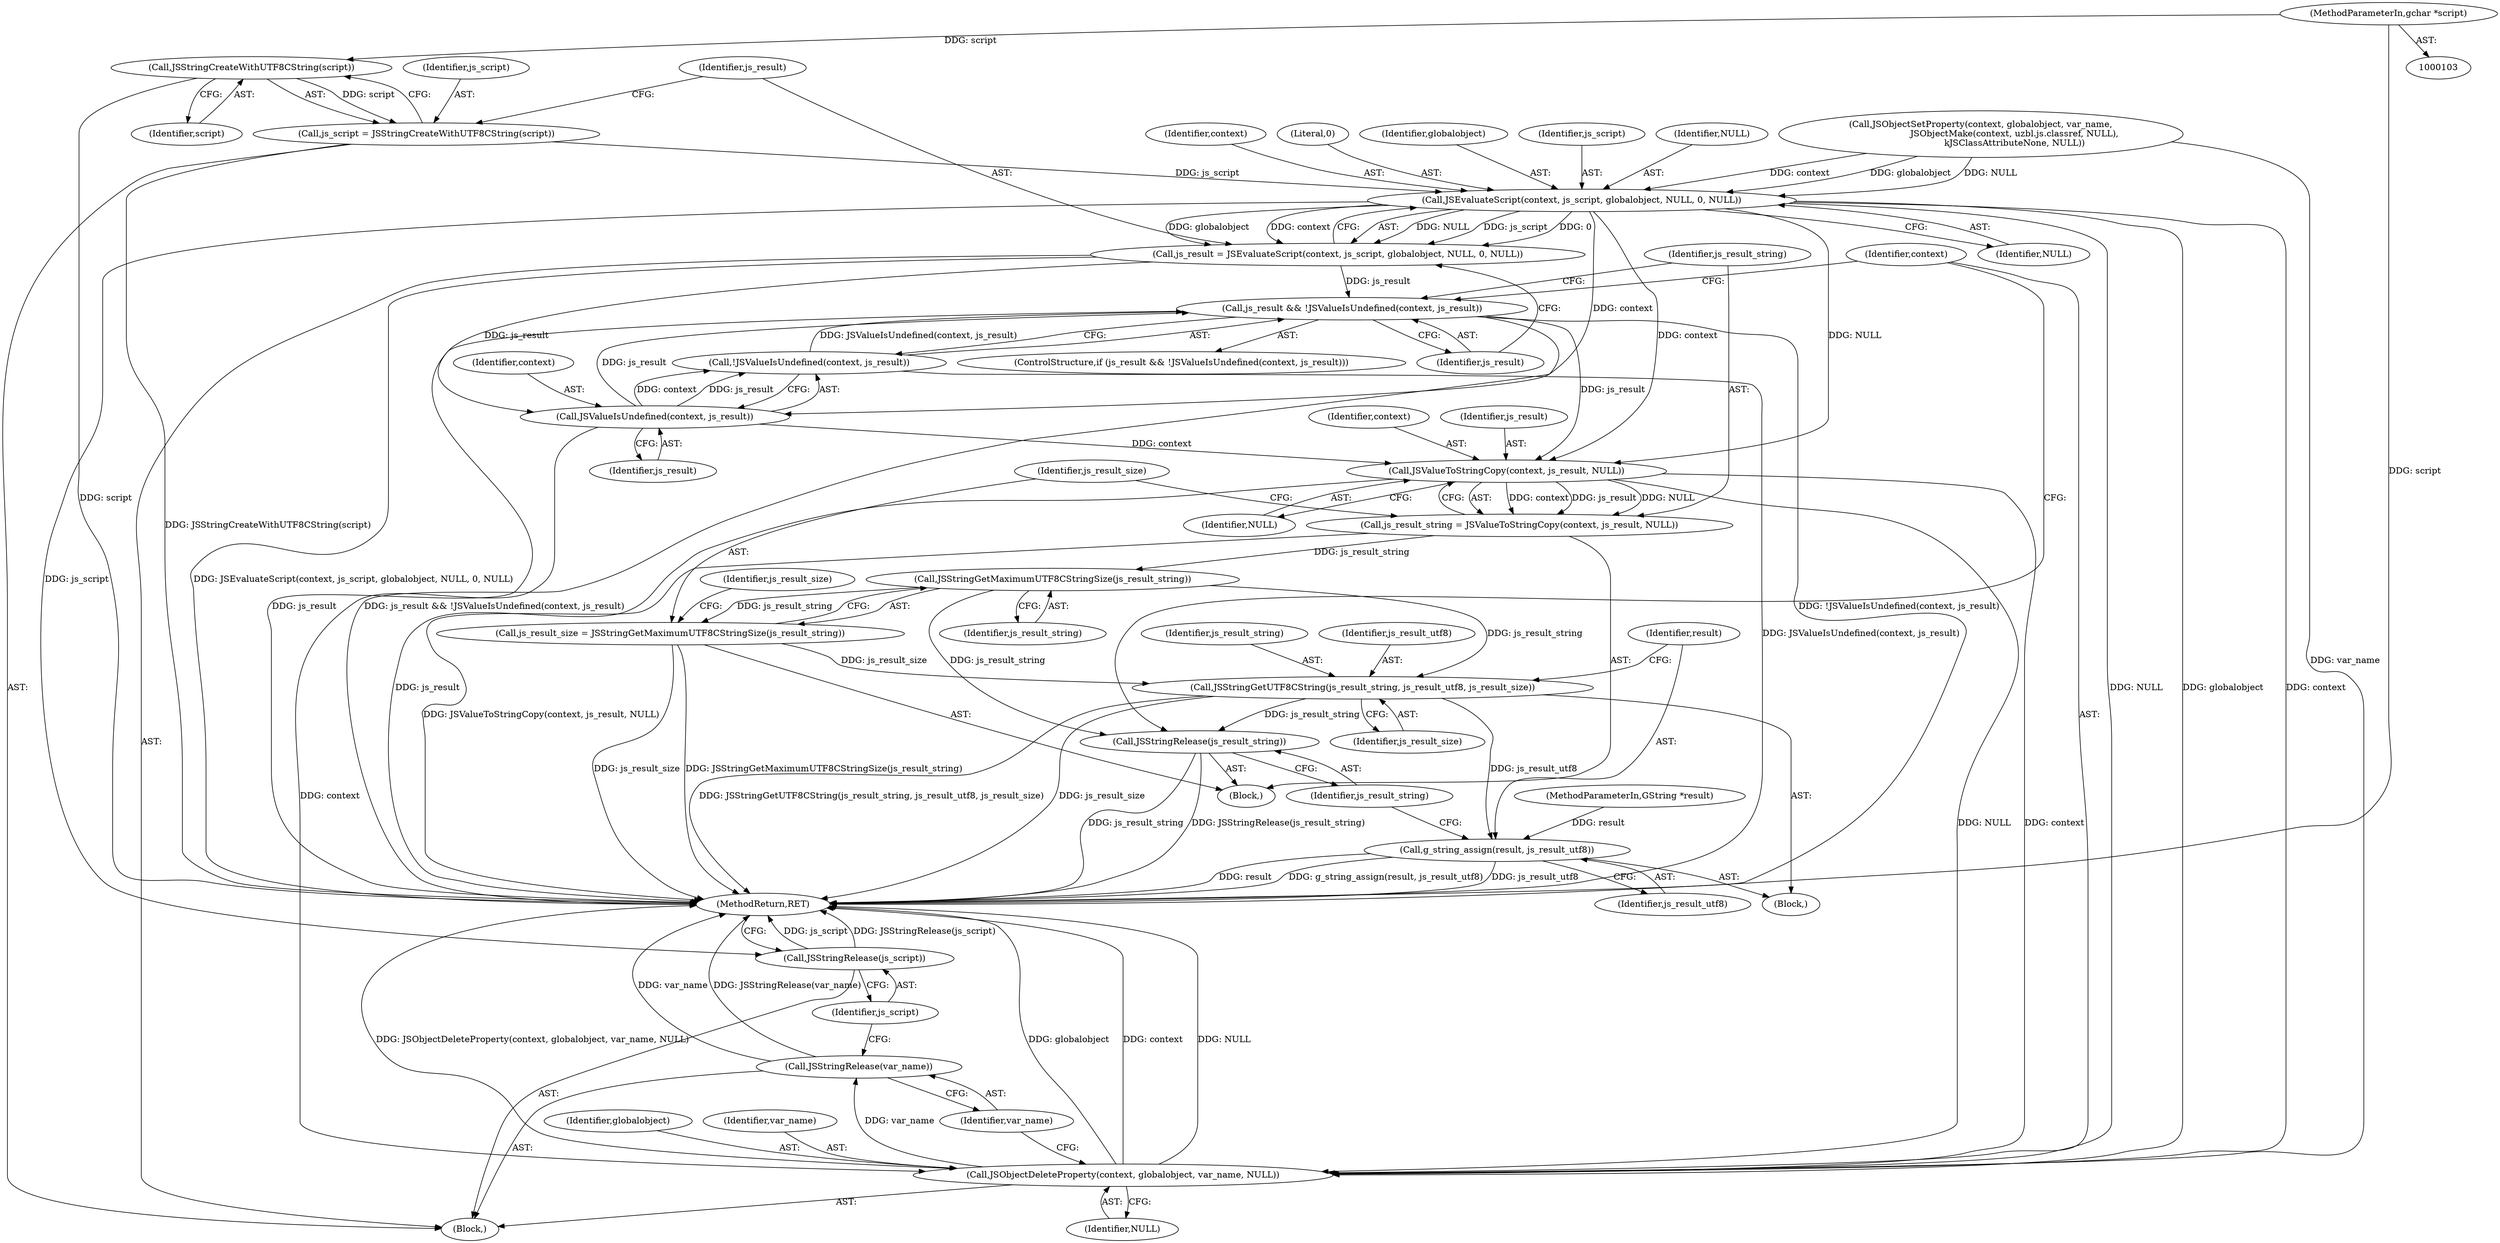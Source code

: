 digraph "1_uzbl_1958b52d41cba96956dc1995660de49525ed1047_0@pointer" {
"1000105" [label="(MethodParameterIn,gchar *script)"];
"1000150" [label="(Call,JSStringCreateWithUTF8CString(script))"];
"1000148" [label="(Call,js_script = JSStringCreateWithUTF8CString(script))"];
"1000154" [label="(Call,JSEvaluateScript(context, js_script, globalobject, NULL, 0, NULL))"];
"1000152" [label="(Call,js_result = JSEvaluateScript(context, js_script, globalobject, NULL, 0, NULL))"];
"1000162" [label="(Call,js_result && !JSValueIsUndefined(context, js_result))"];
"1000171" [label="(Call,JSValueToStringCopy(context, js_result, NULL))"];
"1000169" [label="(Call,js_result_string = JSValueToStringCopy(context, js_result, NULL))"];
"1000177" [label="(Call,JSStringGetMaximumUTF8CStringSize(js_result_string))"];
"1000175" [label="(Call,js_result_size = JSStringGetMaximumUTF8CStringSize(js_result_string))"];
"1000183" [label="(Call,JSStringGetUTF8CString(js_result_string, js_result_utf8, js_result_size))"];
"1000187" [label="(Call,g_string_assign(result, js_result_utf8))"];
"1000190" [label="(Call,JSStringRelease(js_result_string))"];
"1000192" [label="(Call,JSObjectDeleteProperty(context, globalobject, var_name, NULL))"];
"1000197" [label="(Call,JSStringRelease(var_name))"];
"1000165" [label="(Call,JSValueIsUndefined(context, js_result))"];
"1000164" [label="(Call,!JSValueIsUndefined(context, js_result))"];
"1000199" [label="(Call,JSStringRelease(js_script))"];
"1000173" [label="(Identifier,js_result)"];
"1000190" [label="(Call,JSStringRelease(js_result_string))"];
"1000161" [label="(ControlStructure,if (js_result && !JSValueIsUndefined(context, js_result)))"];
"1000177" [label="(Call,JSStringGetMaximumUTF8CStringSize(js_result_string))"];
"1000194" [label="(Identifier,globalobject)"];
"1000192" [label="(Call,JSObjectDeleteProperty(context, globalobject, var_name, NULL))"];
"1000156" [label="(Identifier,js_script)"];
"1000168" [label="(Block,)"];
"1000150" [label="(Call,JSStringCreateWithUTF8CString(script))"];
"1000200" [label="(Identifier,js_script)"];
"1000134" [label="(Call,JSObjectSetProperty(context, globalobject, var_name,\n                        JSObjectMake(context, uzbl.js.classref, NULL),\n                        kJSClassAttributeNone, NULL))"];
"1000186" [label="(Identifier,js_result_size)"];
"1000184" [label="(Identifier,js_result_string)"];
"1000195" [label="(Identifier,var_name)"];
"1000152" [label="(Call,js_result = JSEvaluateScript(context, js_script, globalobject, NULL, 0, NULL))"];
"1000155" [label="(Identifier,context)"];
"1000166" [label="(Identifier,context)"];
"1000164" [label="(Call,!JSValueIsUndefined(context, js_result))"];
"1000174" [label="(Identifier,NULL)"];
"1000159" [label="(Literal,0)"];
"1000191" [label="(Identifier,js_result_string)"];
"1000198" [label="(Identifier,var_name)"];
"1000105" [label="(MethodParameterIn,gchar *script)"];
"1000162" [label="(Call,js_result && !JSValueIsUndefined(context, js_result))"];
"1000187" [label="(Call,g_string_assign(result, js_result_utf8))"];
"1000171" [label="(Call,JSValueToStringCopy(context, js_result, NULL))"];
"1000157" [label="(Identifier,globalobject)"];
"1000183" [label="(Call,JSStringGetUTF8CString(js_result_string, js_result_utf8, js_result_size))"];
"1000197" [label="(Call,JSStringRelease(var_name))"];
"1000178" [label="(Identifier,js_result_string)"];
"1000201" [label="(MethodReturn,RET)"];
"1000199" [label="(Call,JSStringRelease(js_script))"];
"1000189" [label="(Identifier,js_result_utf8)"];
"1000176" [label="(Identifier,js_result_size)"];
"1000107" [label="(Block,)"];
"1000170" [label="(Identifier,js_result_string)"];
"1000106" [label="(MethodParameterIn,GString *result)"];
"1000158" [label="(Identifier,NULL)"];
"1000175" [label="(Call,js_result_size = JSStringGetMaximumUTF8CStringSize(js_result_string))"];
"1000196" [label="(Identifier,NULL)"];
"1000148" [label="(Call,js_script = JSStringCreateWithUTF8CString(script))"];
"1000180" [label="(Identifier,js_result_size)"];
"1000149" [label="(Identifier,js_script)"];
"1000153" [label="(Identifier,js_result)"];
"1000163" [label="(Identifier,js_result)"];
"1000154" [label="(Call,JSEvaluateScript(context, js_script, globalobject, NULL, 0, NULL))"];
"1000188" [label="(Identifier,result)"];
"1000172" [label="(Identifier,context)"];
"1000160" [label="(Identifier,NULL)"];
"1000193" [label="(Identifier,context)"];
"1000181" [label="(Block,)"];
"1000167" [label="(Identifier,js_result)"];
"1000185" [label="(Identifier,js_result_utf8)"];
"1000151" [label="(Identifier,script)"];
"1000169" [label="(Call,js_result_string = JSValueToStringCopy(context, js_result, NULL))"];
"1000165" [label="(Call,JSValueIsUndefined(context, js_result))"];
"1000105" -> "1000103"  [label="AST: "];
"1000105" -> "1000201"  [label="DDG: script"];
"1000105" -> "1000150"  [label="DDG: script"];
"1000150" -> "1000148"  [label="AST: "];
"1000150" -> "1000151"  [label="CFG: "];
"1000151" -> "1000150"  [label="AST: "];
"1000148" -> "1000150"  [label="CFG: "];
"1000150" -> "1000201"  [label="DDG: script"];
"1000150" -> "1000148"  [label="DDG: script"];
"1000148" -> "1000107"  [label="AST: "];
"1000149" -> "1000148"  [label="AST: "];
"1000153" -> "1000148"  [label="CFG: "];
"1000148" -> "1000201"  [label="DDG: JSStringCreateWithUTF8CString(script)"];
"1000148" -> "1000154"  [label="DDG: js_script"];
"1000154" -> "1000152"  [label="AST: "];
"1000154" -> "1000160"  [label="CFG: "];
"1000155" -> "1000154"  [label="AST: "];
"1000156" -> "1000154"  [label="AST: "];
"1000157" -> "1000154"  [label="AST: "];
"1000158" -> "1000154"  [label="AST: "];
"1000159" -> "1000154"  [label="AST: "];
"1000160" -> "1000154"  [label="AST: "];
"1000152" -> "1000154"  [label="CFG: "];
"1000154" -> "1000152"  [label="DDG: NULL"];
"1000154" -> "1000152"  [label="DDG: js_script"];
"1000154" -> "1000152"  [label="DDG: 0"];
"1000154" -> "1000152"  [label="DDG: globalobject"];
"1000154" -> "1000152"  [label="DDG: context"];
"1000134" -> "1000154"  [label="DDG: context"];
"1000134" -> "1000154"  [label="DDG: globalobject"];
"1000134" -> "1000154"  [label="DDG: NULL"];
"1000154" -> "1000165"  [label="DDG: context"];
"1000154" -> "1000171"  [label="DDG: context"];
"1000154" -> "1000171"  [label="DDG: NULL"];
"1000154" -> "1000192"  [label="DDG: context"];
"1000154" -> "1000192"  [label="DDG: globalobject"];
"1000154" -> "1000192"  [label="DDG: NULL"];
"1000154" -> "1000199"  [label="DDG: js_script"];
"1000152" -> "1000107"  [label="AST: "];
"1000153" -> "1000152"  [label="AST: "];
"1000163" -> "1000152"  [label="CFG: "];
"1000152" -> "1000201"  [label="DDG: JSEvaluateScript(context, js_script, globalobject, NULL, 0, NULL)"];
"1000152" -> "1000162"  [label="DDG: js_result"];
"1000152" -> "1000165"  [label="DDG: js_result"];
"1000162" -> "1000161"  [label="AST: "];
"1000162" -> "1000163"  [label="CFG: "];
"1000162" -> "1000164"  [label="CFG: "];
"1000163" -> "1000162"  [label="AST: "];
"1000164" -> "1000162"  [label="AST: "];
"1000170" -> "1000162"  [label="CFG: "];
"1000193" -> "1000162"  [label="CFG: "];
"1000162" -> "1000201"  [label="DDG: !JSValueIsUndefined(context, js_result)"];
"1000162" -> "1000201"  [label="DDG: js_result"];
"1000162" -> "1000201"  [label="DDG: js_result && !JSValueIsUndefined(context, js_result)"];
"1000165" -> "1000162"  [label="DDG: js_result"];
"1000164" -> "1000162"  [label="DDG: JSValueIsUndefined(context, js_result)"];
"1000162" -> "1000171"  [label="DDG: js_result"];
"1000171" -> "1000169"  [label="AST: "];
"1000171" -> "1000174"  [label="CFG: "];
"1000172" -> "1000171"  [label="AST: "];
"1000173" -> "1000171"  [label="AST: "];
"1000174" -> "1000171"  [label="AST: "];
"1000169" -> "1000171"  [label="CFG: "];
"1000171" -> "1000201"  [label="DDG: js_result"];
"1000171" -> "1000169"  [label="DDG: context"];
"1000171" -> "1000169"  [label="DDG: js_result"];
"1000171" -> "1000169"  [label="DDG: NULL"];
"1000165" -> "1000171"  [label="DDG: context"];
"1000171" -> "1000192"  [label="DDG: context"];
"1000171" -> "1000192"  [label="DDG: NULL"];
"1000169" -> "1000168"  [label="AST: "];
"1000170" -> "1000169"  [label="AST: "];
"1000176" -> "1000169"  [label="CFG: "];
"1000169" -> "1000201"  [label="DDG: JSValueToStringCopy(context, js_result, NULL)"];
"1000169" -> "1000177"  [label="DDG: js_result_string"];
"1000177" -> "1000175"  [label="AST: "];
"1000177" -> "1000178"  [label="CFG: "];
"1000178" -> "1000177"  [label="AST: "];
"1000175" -> "1000177"  [label="CFG: "];
"1000177" -> "1000175"  [label="DDG: js_result_string"];
"1000177" -> "1000183"  [label="DDG: js_result_string"];
"1000177" -> "1000190"  [label="DDG: js_result_string"];
"1000175" -> "1000168"  [label="AST: "];
"1000176" -> "1000175"  [label="AST: "];
"1000180" -> "1000175"  [label="CFG: "];
"1000175" -> "1000201"  [label="DDG: js_result_size"];
"1000175" -> "1000201"  [label="DDG: JSStringGetMaximumUTF8CStringSize(js_result_string)"];
"1000175" -> "1000183"  [label="DDG: js_result_size"];
"1000183" -> "1000181"  [label="AST: "];
"1000183" -> "1000186"  [label="CFG: "];
"1000184" -> "1000183"  [label="AST: "];
"1000185" -> "1000183"  [label="AST: "];
"1000186" -> "1000183"  [label="AST: "];
"1000188" -> "1000183"  [label="CFG: "];
"1000183" -> "1000201"  [label="DDG: js_result_size"];
"1000183" -> "1000201"  [label="DDG: JSStringGetUTF8CString(js_result_string, js_result_utf8, js_result_size)"];
"1000183" -> "1000187"  [label="DDG: js_result_utf8"];
"1000183" -> "1000190"  [label="DDG: js_result_string"];
"1000187" -> "1000181"  [label="AST: "];
"1000187" -> "1000189"  [label="CFG: "];
"1000188" -> "1000187"  [label="AST: "];
"1000189" -> "1000187"  [label="AST: "];
"1000191" -> "1000187"  [label="CFG: "];
"1000187" -> "1000201"  [label="DDG: g_string_assign(result, js_result_utf8)"];
"1000187" -> "1000201"  [label="DDG: js_result_utf8"];
"1000187" -> "1000201"  [label="DDG: result"];
"1000106" -> "1000187"  [label="DDG: result"];
"1000190" -> "1000168"  [label="AST: "];
"1000190" -> "1000191"  [label="CFG: "];
"1000191" -> "1000190"  [label="AST: "];
"1000193" -> "1000190"  [label="CFG: "];
"1000190" -> "1000201"  [label="DDG: JSStringRelease(js_result_string)"];
"1000190" -> "1000201"  [label="DDG: js_result_string"];
"1000192" -> "1000107"  [label="AST: "];
"1000192" -> "1000196"  [label="CFG: "];
"1000193" -> "1000192"  [label="AST: "];
"1000194" -> "1000192"  [label="AST: "];
"1000195" -> "1000192"  [label="AST: "];
"1000196" -> "1000192"  [label="AST: "];
"1000198" -> "1000192"  [label="CFG: "];
"1000192" -> "1000201"  [label="DDG: globalobject"];
"1000192" -> "1000201"  [label="DDG: context"];
"1000192" -> "1000201"  [label="DDG: NULL"];
"1000192" -> "1000201"  [label="DDG: JSObjectDeleteProperty(context, globalobject, var_name, NULL)"];
"1000165" -> "1000192"  [label="DDG: context"];
"1000134" -> "1000192"  [label="DDG: var_name"];
"1000192" -> "1000197"  [label="DDG: var_name"];
"1000197" -> "1000107"  [label="AST: "];
"1000197" -> "1000198"  [label="CFG: "];
"1000198" -> "1000197"  [label="AST: "];
"1000200" -> "1000197"  [label="CFG: "];
"1000197" -> "1000201"  [label="DDG: JSStringRelease(var_name)"];
"1000197" -> "1000201"  [label="DDG: var_name"];
"1000165" -> "1000164"  [label="AST: "];
"1000165" -> "1000167"  [label="CFG: "];
"1000166" -> "1000165"  [label="AST: "];
"1000167" -> "1000165"  [label="AST: "];
"1000164" -> "1000165"  [label="CFG: "];
"1000165" -> "1000164"  [label="DDG: context"];
"1000165" -> "1000164"  [label="DDG: js_result"];
"1000164" -> "1000201"  [label="DDG: JSValueIsUndefined(context, js_result)"];
"1000199" -> "1000107"  [label="AST: "];
"1000199" -> "1000200"  [label="CFG: "];
"1000200" -> "1000199"  [label="AST: "];
"1000201" -> "1000199"  [label="CFG: "];
"1000199" -> "1000201"  [label="DDG: js_script"];
"1000199" -> "1000201"  [label="DDG: JSStringRelease(js_script)"];
}
